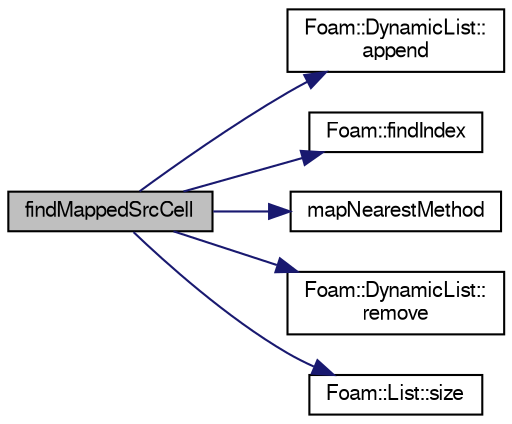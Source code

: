 digraph "findMappedSrcCell"
{
  bgcolor="transparent";
  edge [fontname="FreeSans",fontsize="10",labelfontname="FreeSans",labelfontsize="10"];
  node [fontname="FreeSans",fontsize="10",shape=record];
  rankdir="LR";
  Node248 [label="findMappedSrcCell",height=0.2,width=0.4,color="black", fillcolor="grey75", style="filled", fontcolor="black"];
  Node248 -> Node249 [color="midnightblue",fontsize="10",style="solid",fontname="FreeSans"];
  Node249 [label="Foam::DynamicList::\lappend",height=0.2,width=0.4,color="black",URL="$a25890.html#a7b67b42af715604376ad63a681dee6d8",tooltip="Append an element at the end of the list. "];
  Node248 -> Node250 [color="midnightblue",fontsize="10",style="solid",fontname="FreeSans"];
  Node250 [label="Foam::findIndex",height=0.2,width=0.4,color="black",URL="$a21124.html#ac16695f83f370df159eed19f92d095fb",tooltip="Find first occurence of given element and return index,. "];
  Node248 -> Node251 [color="midnightblue",fontsize="10",style="solid",fontname="FreeSans"];
  Node251 [label="mapNearestMethod",height=0.2,width=0.4,color="black",URL="$a29246.html#ace2f0f350059f06b7392b7b1591240c2",tooltip="Disallow default bitwise copy construct. "];
  Node248 -> Node252 [color="midnightblue",fontsize="10",style="solid",fontname="FreeSans"];
  Node252 [label="Foam::DynamicList::\lremove",height=0.2,width=0.4,color="black",URL="$a25890.html#a11a92c7c8e39f3f023c3bcca1e5297f0",tooltip="Remove and return the top element. "];
  Node248 -> Node253 [color="midnightblue",fontsize="10",style="solid",fontname="FreeSans"];
  Node253 [label="Foam::List::size",height=0.2,width=0.4,color="black",URL="$a25694.html#a8a5f6fa29bd4b500caf186f60245b384",tooltip="Override size to be inconsistent with allocated storage. "];
}
